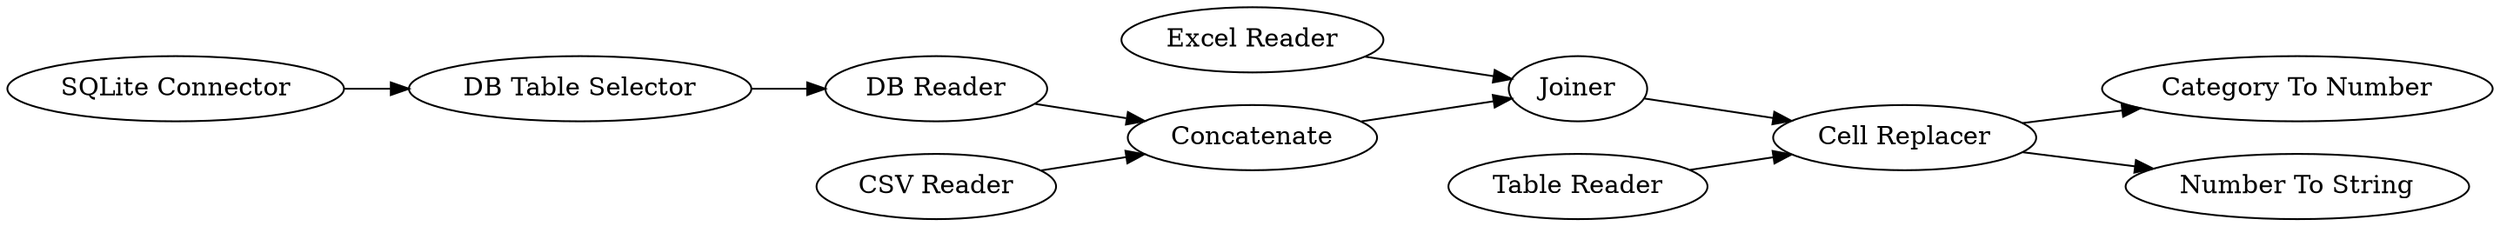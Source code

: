 digraph {
	"-2813184351925918832_20" [label="Category To Number"]
	"-2574664790861146502_8" [label=Joiner]
	"-2574664790861146502_9" [label="Cell Replacer"]
	"-2813184351925918832_19" [label="Number To String"]
	"-2574664790861146502_2" [label="SQLite Connector"]
	"-2574664790861146502_4" [label="Excel Reader"]
	"-2574664790861146502_6" [label="DB Reader"]
	"-2574664790861146502_7" [label=Concatenate]
	"-2574664790861146502_5" [label="Table Reader"]
	"-2574664790861146502_1" [label="CSV Reader"]
	"-2574664790861146502_3" [label="DB Table Selector"]
	"-2574664790861146502_8" -> "-2574664790861146502_9"
	"-2574664790861146502_3" -> "-2574664790861146502_6"
	"-2574664790861146502_9" -> "-2813184351925918832_19"
	"-2574664790861146502_2" -> "-2574664790861146502_3"
	"-2574664790861146502_1" -> "-2574664790861146502_7"
	"-2574664790861146502_6" -> "-2574664790861146502_7"
	"-2574664790861146502_9" -> "-2813184351925918832_20"
	"-2574664790861146502_7" -> "-2574664790861146502_8"
	"-2574664790861146502_4" -> "-2574664790861146502_8"
	"-2574664790861146502_5" -> "-2574664790861146502_9"
	rankdir=LR
}
